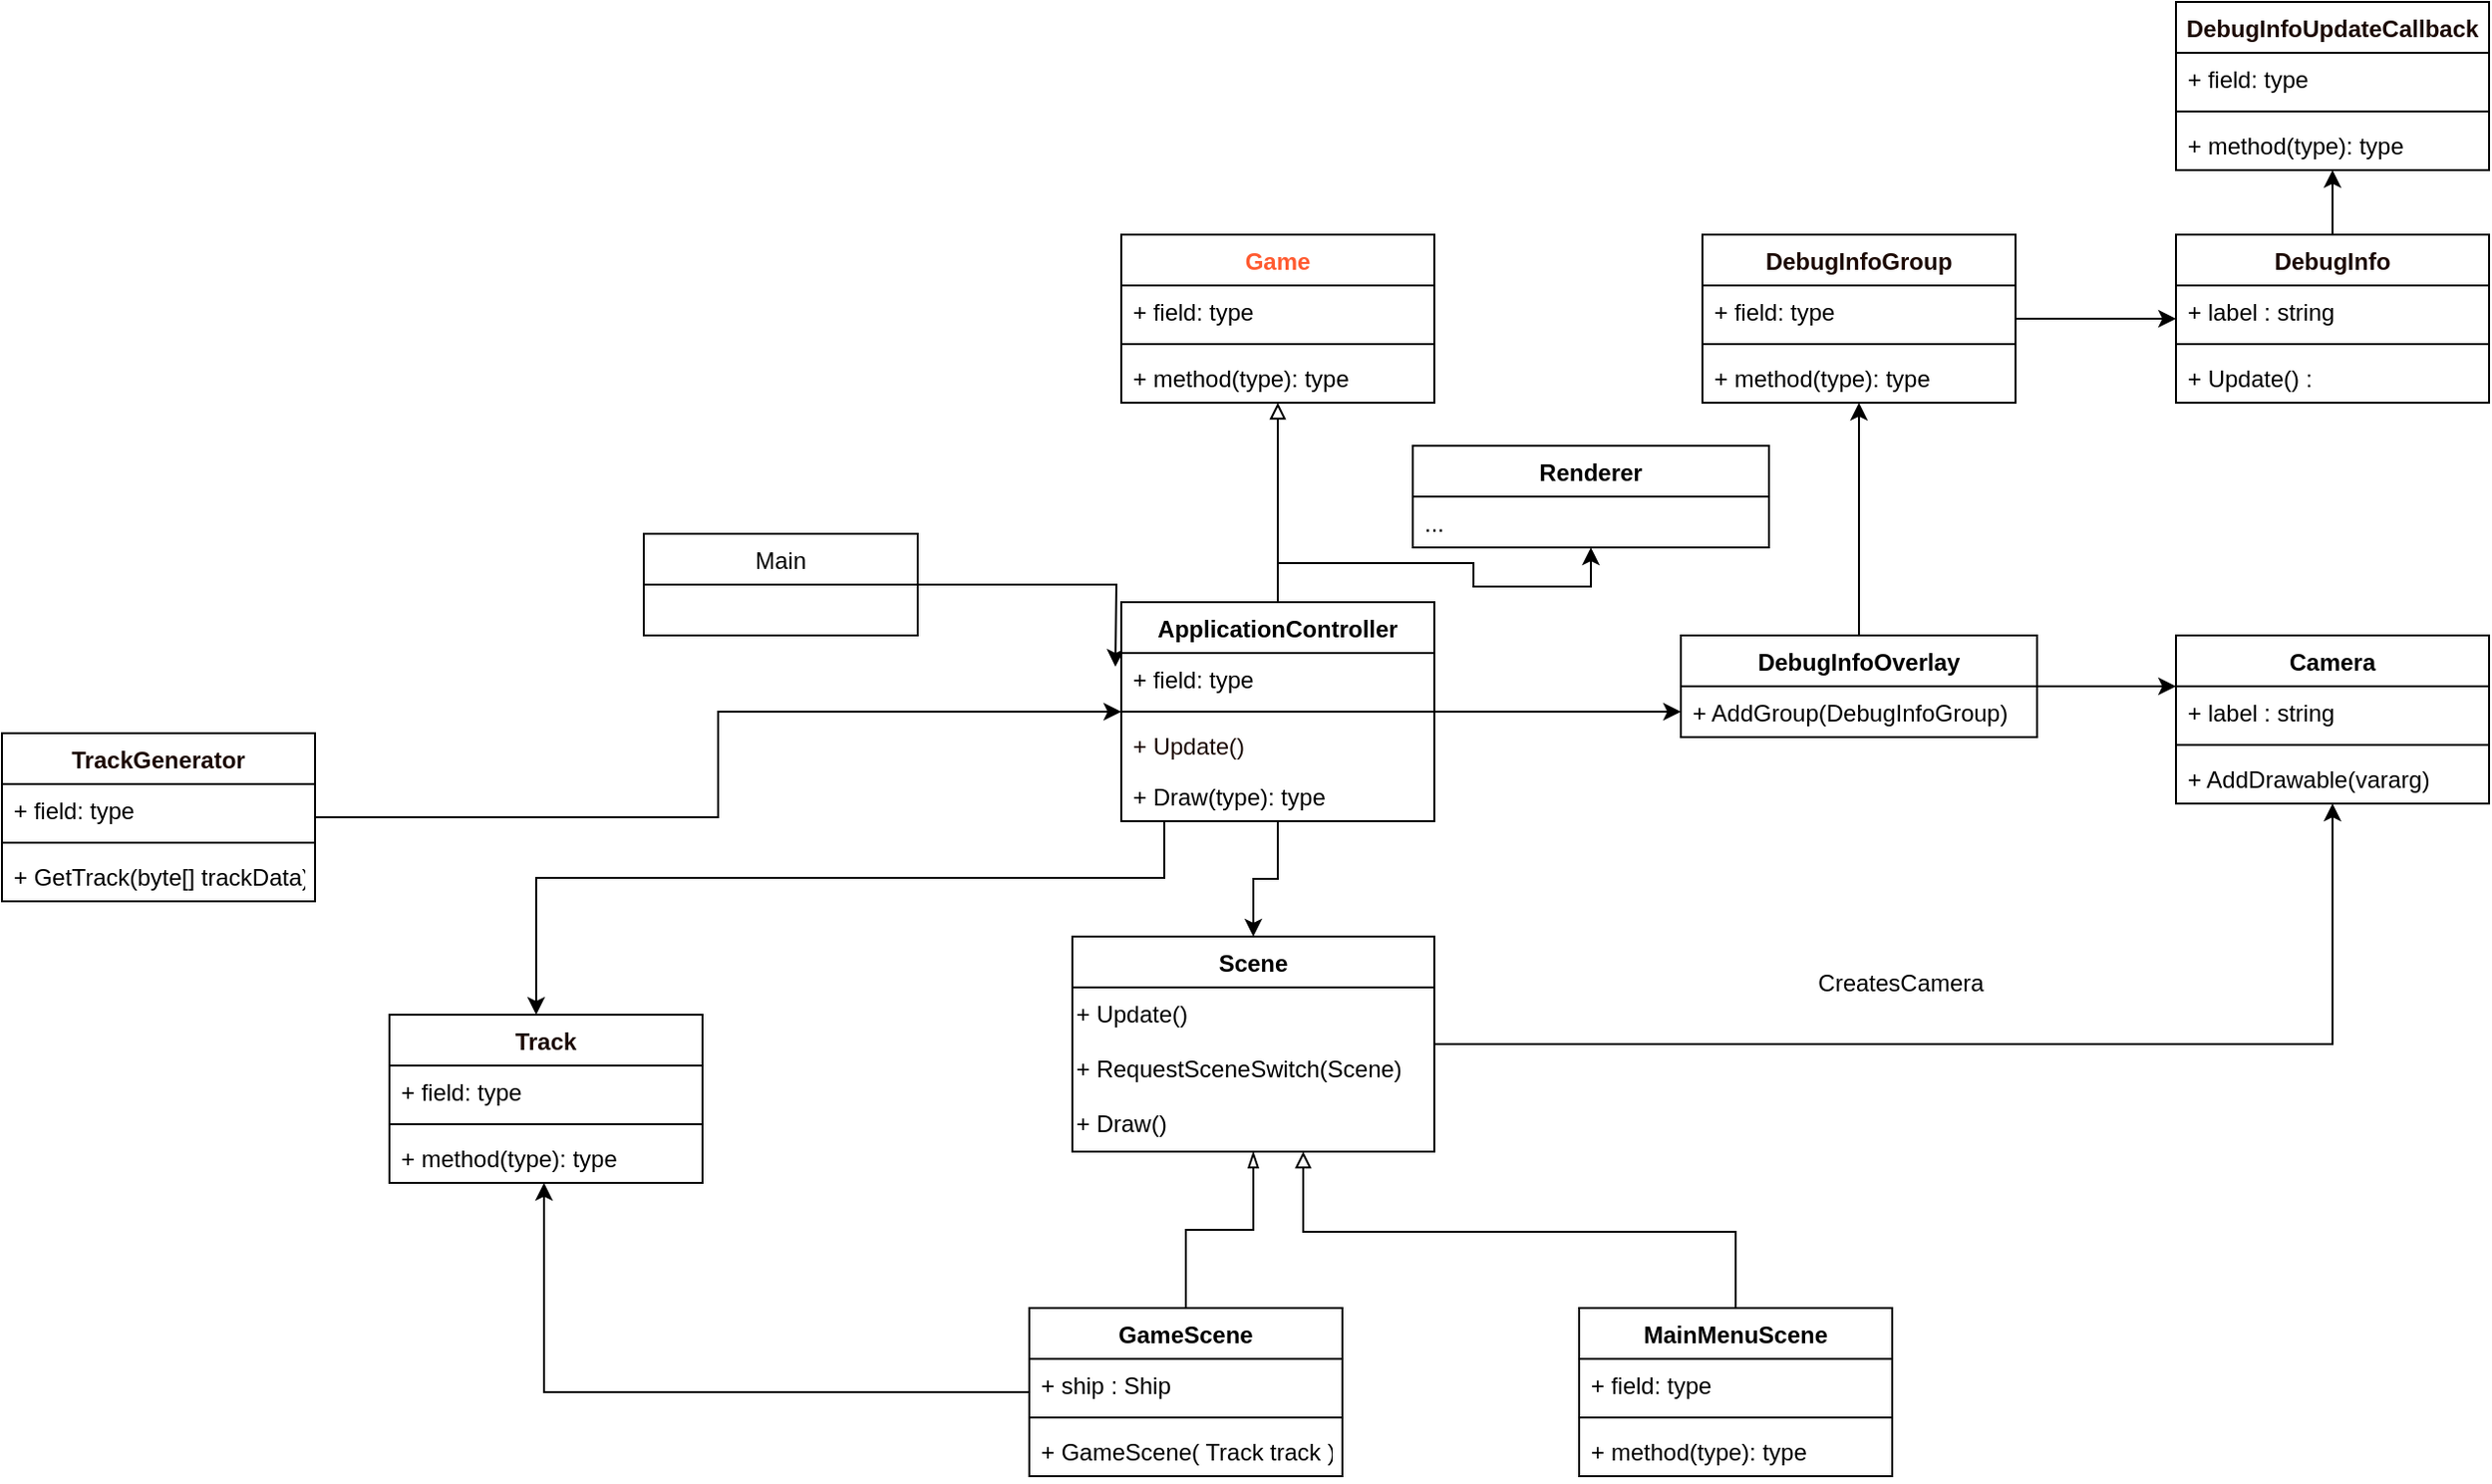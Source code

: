 <mxfile version="12.9.3" type="device"><diagram id="mxiK_QAR-Pll1zWQ23kL" name="Page-1"><mxGraphModel dx="1024" dy="632" grid="0" gridSize="10" guides="1" tooltips="1" connect="1" arrows="1" fold="1" page="1" pageScale="1" pageWidth="5000" pageHeight="5000" math="0" shadow="0"><root><mxCell id="0"/><mxCell id="1" parent="0"/><mxCell id="0sapLvZbMzvc2D1UZpV_-13" style="edgeStyle=orthogonalEdgeStyle;rounded=0;orthogonalLoop=1;jettySize=auto;html=1;" parent="1" source="0sapLvZbMzvc2D1UZpV_-12" edge="1"><mxGeometry relative="1" as="geometry"><mxPoint x="928" y="825" as="targetPoint"/></mxGeometry></mxCell><mxCell id="0sapLvZbMzvc2D1UZpV_-28" style="edgeStyle=orthogonalEdgeStyle;rounded=0;orthogonalLoop=1;jettySize=auto;html=1;endArrow=block;endFill=0;" parent="1" source="0sapLvZbMzvc2D1UZpV_-20" target="0sapLvZbMzvc2D1UZpV_-16" edge="1"><mxGeometry relative="1" as="geometry"/></mxCell><mxCell id="0sapLvZbMzvc2D1UZpV_-38" style="edgeStyle=orthogonalEdgeStyle;rounded=0;orthogonalLoop=1;jettySize=auto;html=1;endArrow=classic;endFill=1;" parent="1" source="0sapLvZbMzvc2D1UZpV_-20" target="0sapLvZbMzvc2D1UZpV_-24" edge="1"><mxGeometry relative="1" as="geometry"/></mxCell><mxCell id="0sapLvZbMzvc2D1UZpV_-33" style="edgeStyle=orthogonalEdgeStyle;rounded=0;orthogonalLoop=1;jettySize=auto;html=1;endArrow=block;endFill=0;" parent="1" source="0sapLvZbMzvc2D1UZpV_-29" target="0sapLvZbMzvc2D1UZpV_-24" edge="1"><mxGeometry relative="1" as="geometry"><mxPoint x="906" y="1002" as="targetPoint"/><Array as="points"><mxPoint x="1024" y="1114"/></Array></mxGeometry></mxCell><mxCell id="0sapLvZbMzvc2D1UZpV_-71" style="edgeStyle=orthogonalEdgeStyle;rounded=0;orthogonalLoop=1;jettySize=auto;html=1;endArrow=blockThin;endFill=0;fontColor=#FF5A30;" parent="1" source="0sapLvZbMzvc2D1UZpV_-34" target="0sapLvZbMzvc2D1UZpV_-24" edge="1"><mxGeometry relative="1" as="geometry"><Array as="points"/></mxGeometry></mxCell><mxCell id="0sapLvZbMzvc2D1UZpV_-72" style="edgeStyle=orthogonalEdgeStyle;rounded=0;orthogonalLoop=1;jettySize=auto;html=1;endArrow=classic;endFill=1;fontColor=#FF5A30;" parent="1" source="0sapLvZbMzvc2D1UZpV_-67" target="0sapLvZbMzvc2D1UZpV_-39" edge="1"><mxGeometry relative="1" as="geometry"><Array as="points"><mxPoint x="1352" y="834"/><mxPoint x="1352" y="834"/></Array></mxGeometry></mxCell><mxCell id="0sapLvZbMzvc2D1UZpV_-79" style="edgeStyle=orthogonalEdgeStyle;rounded=0;orthogonalLoop=1;jettySize=auto;html=1;endArrow=classic;endFill=1;fontColor=#1C0A05;" parent="1" source="0sapLvZbMzvc2D1UZpV_-20" target="0sapLvZbMzvc2D1UZpV_-70" edge="1"><mxGeometry relative="1" as="geometry"/></mxCell><mxCell id="yTdKxNWocLON9din9mry-3" style="edgeStyle=orthogonalEdgeStyle;rounded=0;orthogonalLoop=1;jettySize=auto;html=1;" edge="1" parent="1" source="0sapLvZbMzvc2D1UZpV_-20" target="yTdKxNWocLON9din9mry-1"><mxGeometry relative="1" as="geometry"/></mxCell><mxCell id="0sapLvZbMzvc2D1UZpV_-20" value="ApplicationController" style="swimlane;fontStyle=1;align=center;verticalAlign=top;childLayout=stackLayout;horizontal=1;startSize=26;horizontalStack=0;resizeParent=1;resizeParentMax=0;resizeLast=0;collapsible=1;marginBottom=0;" parent="1" vertex="1"><mxGeometry x="931" y="792" width="160" height="112" as="geometry"/></mxCell><mxCell id="0sapLvZbMzvc2D1UZpV_-21" value="+ field: type" style="text;strokeColor=none;fillColor=none;align=left;verticalAlign=top;spacingLeft=4;spacingRight=4;overflow=hidden;rotatable=0;points=[[0,0.5],[1,0.5]];portConstraint=eastwest;" parent="0sapLvZbMzvc2D1UZpV_-20" vertex="1"><mxGeometry y="26" width="160" height="26" as="geometry"/></mxCell><mxCell id="0sapLvZbMzvc2D1UZpV_-22" value="" style="line;strokeWidth=1;fillColor=none;align=left;verticalAlign=middle;spacingTop=-1;spacingLeft=3;spacingRight=3;rotatable=0;labelPosition=right;points=[];portConstraint=eastwest;" parent="0sapLvZbMzvc2D1UZpV_-20" vertex="1"><mxGeometry y="52" width="160" height="8" as="geometry"/></mxCell><mxCell id="0sapLvZbMzvc2D1UZpV_-117" value="+ Update()" style="text;strokeColor=none;fillColor=none;align=left;verticalAlign=top;spacingLeft=4;spacingRight=4;overflow=hidden;rotatable=0;points=[[0,0.5],[1,0.5]];portConstraint=eastwest;fontColor=#1C0A05;" parent="0sapLvZbMzvc2D1UZpV_-20" vertex="1"><mxGeometry y="60" width="160" height="26" as="geometry"/></mxCell><mxCell id="0sapLvZbMzvc2D1UZpV_-23" value="+ Draw(type): type" style="text;strokeColor=none;fillColor=none;align=left;verticalAlign=top;spacingLeft=4;spacingRight=4;overflow=hidden;rotatable=0;points=[[0,0.5],[1,0.5]];portConstraint=eastwest;" parent="0sapLvZbMzvc2D1UZpV_-20" vertex="1"><mxGeometry y="86" width="160" height="26" as="geometry"/></mxCell><mxCell id="0sapLvZbMzvc2D1UZpV_-126" style="edgeStyle=orthogonalEdgeStyle;rounded=0;orthogonalLoop=1;jettySize=auto;html=1;endArrow=classic;endFill=1;fontColor=#1C0A05;" parent="1" source="0sapLvZbMzvc2D1UZpV_-24" target="0sapLvZbMzvc2D1UZpV_-39" edge="1"><mxGeometry relative="1" as="geometry"/></mxCell><mxCell id="0sapLvZbMzvc2D1UZpV_-24" value="Scene" style="swimlane;fontStyle=1;align=center;verticalAlign=top;childLayout=stackLayout;horizontal=1;startSize=26;horizontalStack=0;resizeParent=1;resizeParentMax=0;resizeLast=0;collapsible=1;marginBottom=0;" parent="1" vertex="1"><mxGeometry x="906" y="963" width="185" height="110" as="geometry"/></mxCell><mxCell id="yTdKxNWocLON9din9mry-10" value="+ Update()" style="text;html=1;" vertex="1" parent="0sapLvZbMzvc2D1UZpV_-24"><mxGeometry y="26" width="185" height="28" as="geometry"/></mxCell><mxCell id="0sapLvZbMzvc2D1UZpV_-54" value="+ RequestSceneSwitch(Scene)" style="text;html=1;" parent="0sapLvZbMzvc2D1UZpV_-24" vertex="1"><mxGeometry y="54" width="185" height="28" as="geometry"/></mxCell><mxCell id="0sapLvZbMzvc2D1UZpV_-130" value="+ Draw()" style="text;html=1;" parent="0sapLvZbMzvc2D1UZpV_-24" vertex="1"><mxGeometry y="82" width="185" height="28" as="geometry"/></mxCell><mxCell id="0sapLvZbMzvc2D1UZpV_-16" value="Game" style="swimlane;fontStyle=1;align=center;verticalAlign=top;childLayout=stackLayout;horizontal=1;startSize=26;horizontalStack=0;resizeParent=1;resizeParentMax=0;resizeLast=0;collapsible=1;marginBottom=0;fontColor=#FF5A30;" parent="1" vertex="1"><mxGeometry x="931" y="604" width="160" height="86" as="geometry"/></mxCell><mxCell id="0sapLvZbMzvc2D1UZpV_-17" value="+ field: type" style="text;strokeColor=none;fillColor=none;align=left;verticalAlign=top;spacingLeft=4;spacingRight=4;overflow=hidden;rotatable=0;points=[[0,0.5],[1,0.5]];portConstraint=eastwest;" parent="0sapLvZbMzvc2D1UZpV_-16" vertex="1"><mxGeometry y="26" width="160" height="26" as="geometry"/></mxCell><mxCell id="0sapLvZbMzvc2D1UZpV_-18" value="" style="line;strokeWidth=1;fillColor=none;align=left;verticalAlign=middle;spacingTop=-1;spacingLeft=3;spacingRight=3;rotatable=0;labelPosition=right;points=[];portConstraint=eastwest;" parent="0sapLvZbMzvc2D1UZpV_-16" vertex="1"><mxGeometry y="52" width="160" height="8" as="geometry"/></mxCell><mxCell id="0sapLvZbMzvc2D1UZpV_-19" value="+ method(type): type" style="text;strokeColor=none;fillColor=none;align=left;verticalAlign=top;spacingLeft=4;spacingRight=4;overflow=hidden;rotatable=0;points=[[0,0.5],[1,0.5]];portConstraint=eastwest;" parent="0sapLvZbMzvc2D1UZpV_-16" vertex="1"><mxGeometry y="60" width="160" height="26" as="geometry"/></mxCell><mxCell id="0sapLvZbMzvc2D1UZpV_-109" style="edgeStyle=orthogonalEdgeStyle;rounded=0;orthogonalLoop=1;jettySize=auto;html=1;endArrow=classic;endFill=1;fontColor=#1C0A05;" parent="1" source="0sapLvZbMzvc2D1UZpV_-34" target="0sapLvZbMzvc2D1UZpV_-105" edge="1"><mxGeometry relative="1" as="geometry"><Array as="points"><mxPoint x="636" y="1196"/></Array></mxGeometry></mxCell><mxCell id="0sapLvZbMzvc2D1UZpV_-80" style="edgeStyle=orthogonalEdgeStyle;rounded=0;orthogonalLoop=1;jettySize=auto;html=1;endArrow=classic;endFill=1;fontColor=#1C0A05;" parent="1" source="0sapLvZbMzvc2D1UZpV_-67" target="0sapLvZbMzvc2D1UZpV_-75" edge="1"><mxGeometry relative="1" as="geometry"/></mxCell><mxCell id="0sapLvZbMzvc2D1UZpV_-114" style="edgeStyle=orthogonalEdgeStyle;rounded=0;orthogonalLoop=1;jettySize=auto;html=1;endArrow=classic;endFill=1;fontColor=#1C0A05;" parent="1" source="0sapLvZbMzvc2D1UZpV_-75" target="0sapLvZbMzvc2D1UZpV_-93" edge="1"><mxGeometry relative="1" as="geometry"/></mxCell><mxCell id="0sapLvZbMzvc2D1UZpV_-75" value="DebugInfoGroup" style="swimlane;fontStyle=1;align=center;verticalAlign=top;childLayout=stackLayout;horizontal=1;startSize=26;horizontalStack=0;resizeParent=1;resizeParentMax=0;resizeLast=0;collapsible=1;marginBottom=0;fontColor=#1C0A05;" parent="1" vertex="1"><mxGeometry x="1228" y="604" width="160" height="86" as="geometry"/></mxCell><mxCell id="0sapLvZbMzvc2D1UZpV_-76" value="+ field: type" style="text;strokeColor=none;fillColor=none;align=left;verticalAlign=top;spacingLeft=4;spacingRight=4;overflow=hidden;rotatable=0;points=[[0,0.5],[1,0.5]];portConstraint=eastwest;" parent="0sapLvZbMzvc2D1UZpV_-75" vertex="1"><mxGeometry y="26" width="160" height="26" as="geometry"/></mxCell><mxCell id="0sapLvZbMzvc2D1UZpV_-77" value="" style="line;strokeWidth=1;fillColor=none;align=left;verticalAlign=middle;spacingTop=-1;spacingLeft=3;spacingRight=3;rotatable=0;labelPosition=right;points=[];portConstraint=eastwest;" parent="0sapLvZbMzvc2D1UZpV_-75" vertex="1"><mxGeometry y="52" width="160" height="8" as="geometry"/></mxCell><mxCell id="0sapLvZbMzvc2D1UZpV_-78" value="+ method(type): type" style="text;strokeColor=none;fillColor=none;align=left;verticalAlign=top;spacingLeft=4;spacingRight=4;overflow=hidden;rotatable=0;points=[[0,0.5],[1,0.5]];portConstraint=eastwest;" parent="0sapLvZbMzvc2D1UZpV_-75" vertex="1"><mxGeometry y="60" width="160" height="26" as="geometry"/></mxCell><mxCell id="0sapLvZbMzvc2D1UZpV_-110" style="edgeStyle=orthogonalEdgeStyle;rounded=0;orthogonalLoop=1;jettySize=auto;html=1;endArrow=classic;endFill=1;fontColor=#1C0A05;" parent="1" source="0sapLvZbMzvc2D1UZpV_-23" target="0sapLvZbMzvc2D1UZpV_-105" edge="1"><mxGeometry relative="1" as="geometry"><Array as="points"><mxPoint x="953" y="933"/><mxPoint x="632" y="933"/></Array></mxGeometry></mxCell><mxCell id="0sapLvZbMzvc2D1UZpV_-81" value="DebugInfoUpdateCallback" style="swimlane;fontStyle=1;align=center;verticalAlign=top;childLayout=stackLayout;horizontal=1;startSize=26;horizontalStack=0;resizeParent=1;resizeParentMax=0;resizeLast=0;collapsible=1;marginBottom=0;fontColor=#1C0A05;" parent="1" vertex="1"><mxGeometry x="1470" y="485" width="160" height="86" as="geometry"/></mxCell><mxCell id="0sapLvZbMzvc2D1UZpV_-82" value="+ field: type" style="text;strokeColor=none;fillColor=none;align=left;verticalAlign=top;spacingLeft=4;spacingRight=4;overflow=hidden;rotatable=0;points=[[0,0.5],[1,0.5]];portConstraint=eastwest;" parent="0sapLvZbMzvc2D1UZpV_-81" vertex="1"><mxGeometry y="26" width="160" height="26" as="geometry"/></mxCell><mxCell id="0sapLvZbMzvc2D1UZpV_-83" value="" style="line;strokeWidth=1;fillColor=none;align=left;verticalAlign=middle;spacingTop=-1;spacingLeft=3;spacingRight=3;rotatable=0;labelPosition=right;points=[];portConstraint=eastwest;" parent="0sapLvZbMzvc2D1UZpV_-81" vertex="1"><mxGeometry y="52" width="160" height="8" as="geometry"/></mxCell><mxCell id="0sapLvZbMzvc2D1UZpV_-84" value="+ method(type): type" style="text;strokeColor=none;fillColor=none;align=left;verticalAlign=top;spacingLeft=4;spacingRight=4;overflow=hidden;rotatable=0;points=[[0,0.5],[1,0.5]];portConstraint=eastwest;" parent="0sapLvZbMzvc2D1UZpV_-81" vertex="1"><mxGeometry y="60" width="160" height="26" as="geometry"/></mxCell><mxCell id="0sapLvZbMzvc2D1UZpV_-34" value="GameScene" style="swimlane;fontStyle=1;align=center;verticalAlign=top;childLayout=stackLayout;horizontal=1;startSize=26;horizontalStack=0;resizeParent=1;resizeParentMax=0;resizeLast=0;collapsible=1;marginBottom=0;" parent="1" vertex="1"><mxGeometry x="884" y="1153" width="160" height="86" as="geometry"/></mxCell><mxCell id="0sapLvZbMzvc2D1UZpV_-35" value="+ ship : Ship" style="text;strokeColor=none;fillColor=none;align=left;verticalAlign=top;spacingLeft=4;spacingRight=4;overflow=hidden;rotatable=0;points=[[0,0.5],[1,0.5]];portConstraint=eastwest;" parent="0sapLvZbMzvc2D1UZpV_-34" vertex="1"><mxGeometry y="26" width="160" height="26" as="geometry"/></mxCell><mxCell id="0sapLvZbMzvc2D1UZpV_-36" value="" style="line;strokeWidth=1;fillColor=none;align=left;verticalAlign=middle;spacingTop=-1;spacingLeft=3;spacingRight=3;rotatable=0;labelPosition=right;points=[];portConstraint=eastwest;" parent="0sapLvZbMzvc2D1UZpV_-34" vertex="1"><mxGeometry y="52" width="160" height="8" as="geometry"/></mxCell><mxCell id="0sapLvZbMzvc2D1UZpV_-37" value="+ GameScene( Track track ) " style="text;strokeColor=none;fillColor=none;align=left;verticalAlign=top;spacingLeft=4;spacingRight=4;overflow=hidden;rotatable=0;points=[[0,0.5],[1,0.5]];portConstraint=eastwest;" parent="0sapLvZbMzvc2D1UZpV_-34" vertex="1"><mxGeometry y="60" width="160" height="26" as="geometry"/></mxCell><mxCell id="0sapLvZbMzvc2D1UZpV_-29" value="MainMenuScene" style="swimlane;fontStyle=1;align=center;verticalAlign=top;childLayout=stackLayout;horizontal=1;startSize=26;horizontalStack=0;resizeParent=1;resizeParentMax=0;resizeLast=0;collapsible=1;marginBottom=0;" parent="1" vertex="1"><mxGeometry x="1165" y="1153" width="160" height="86" as="geometry"/></mxCell><mxCell id="0sapLvZbMzvc2D1UZpV_-30" value="+ field: type" style="text;strokeColor=none;fillColor=none;align=left;verticalAlign=top;spacingLeft=4;spacingRight=4;overflow=hidden;rotatable=0;points=[[0,0.5],[1,0.5]];portConstraint=eastwest;" parent="0sapLvZbMzvc2D1UZpV_-29" vertex="1"><mxGeometry y="26" width="160" height="26" as="geometry"/></mxCell><mxCell id="0sapLvZbMzvc2D1UZpV_-31" value="" style="line;strokeWidth=1;fillColor=none;align=left;verticalAlign=middle;spacingTop=-1;spacingLeft=3;spacingRight=3;rotatable=0;labelPosition=right;points=[];portConstraint=eastwest;" parent="0sapLvZbMzvc2D1UZpV_-29" vertex="1"><mxGeometry y="52" width="160" height="8" as="geometry"/></mxCell><mxCell id="0sapLvZbMzvc2D1UZpV_-32" value="+ method(type): type" style="text;strokeColor=none;fillColor=none;align=left;verticalAlign=top;spacingLeft=4;spacingRight=4;overflow=hidden;rotatable=0;points=[[0,0.5],[1,0.5]];portConstraint=eastwest;" parent="0sapLvZbMzvc2D1UZpV_-29" vertex="1"><mxGeometry y="60" width="160" height="26" as="geometry"/></mxCell><mxCell id="0sapLvZbMzvc2D1UZpV_-116" style="edgeStyle=orthogonalEdgeStyle;rounded=0;orthogonalLoop=1;jettySize=auto;html=1;endArrow=classic;endFill=1;fontColor=#1C0A05;" parent="1" source="0sapLvZbMzvc2D1UZpV_-93" target="0sapLvZbMzvc2D1UZpV_-81" edge="1"><mxGeometry relative="1" as="geometry"/></mxCell><mxCell id="0sapLvZbMzvc2D1UZpV_-93" value="DebugInfo" style="swimlane;fontStyle=1;align=center;verticalAlign=top;childLayout=stackLayout;horizontal=1;startSize=26;horizontalStack=0;resizeParent=1;resizeParentMax=0;resizeLast=0;collapsible=1;marginBottom=0;fontColor=#1C0A05;" parent="1" vertex="1"><mxGeometry x="1470" y="604" width="160" height="86" as="geometry"/></mxCell><mxCell id="0sapLvZbMzvc2D1UZpV_-94" value="+ label : string" style="text;strokeColor=none;fillColor=none;align=left;verticalAlign=top;spacingLeft=4;spacingRight=4;overflow=hidden;rotatable=0;points=[[0,0.5],[1,0.5]];portConstraint=eastwest;" parent="0sapLvZbMzvc2D1UZpV_-93" vertex="1"><mxGeometry y="26" width="160" height="26" as="geometry"/></mxCell><mxCell id="0sapLvZbMzvc2D1UZpV_-95" value="" style="line;strokeWidth=1;fillColor=none;align=left;verticalAlign=middle;spacingTop=-1;spacingLeft=3;spacingRight=3;rotatable=0;labelPosition=right;points=[];portConstraint=eastwest;" parent="0sapLvZbMzvc2D1UZpV_-93" vertex="1"><mxGeometry y="52" width="160" height="8" as="geometry"/></mxCell><mxCell id="0sapLvZbMzvc2D1UZpV_-96" value="+ Update() : " style="text;strokeColor=none;fillColor=none;align=left;verticalAlign=top;spacingLeft=4;spacingRight=4;overflow=hidden;rotatable=0;points=[[0,0.5],[1,0.5]];portConstraint=eastwest;" parent="0sapLvZbMzvc2D1UZpV_-93" vertex="1"><mxGeometry y="60" width="160" height="26" as="geometry"/></mxCell><mxCell id="0sapLvZbMzvc2D1UZpV_-39" value="Camera" style="swimlane;fontStyle=1;align=center;verticalAlign=top;childLayout=stackLayout;horizontal=1;startSize=26;horizontalStack=0;resizeParent=1;resizeParentMax=0;resizeLast=0;collapsible=1;marginBottom=0;" parent="1" vertex="1"><mxGeometry x="1470" y="809" width="160" height="86" as="geometry"/></mxCell><mxCell id="0sapLvZbMzvc2D1UZpV_-40" value="+ label : string" style="text;strokeColor=none;fillColor=none;align=left;verticalAlign=top;spacingLeft=4;spacingRight=4;overflow=hidden;rotatable=0;points=[[0,0.5],[1,0.5]];portConstraint=eastwest;" parent="0sapLvZbMzvc2D1UZpV_-39" vertex="1"><mxGeometry y="26" width="160" height="26" as="geometry"/></mxCell><mxCell id="0sapLvZbMzvc2D1UZpV_-41" value="" style="line;strokeWidth=1;fillColor=none;align=left;verticalAlign=middle;spacingTop=-1;spacingLeft=3;spacingRight=3;rotatable=0;labelPosition=right;points=[];portConstraint=eastwest;" parent="0sapLvZbMzvc2D1UZpV_-39" vertex="1"><mxGeometry y="52" width="160" height="8" as="geometry"/></mxCell><mxCell id="0sapLvZbMzvc2D1UZpV_-42" value="+ AddDrawable(vararg)" style="text;strokeColor=none;fillColor=none;align=left;verticalAlign=top;spacingLeft=4;spacingRight=4;overflow=hidden;rotatable=0;points=[[0,0.5],[1,0.5]];portConstraint=eastwest;" parent="0sapLvZbMzvc2D1UZpV_-39" vertex="1"><mxGeometry y="60" width="160" height="26" as="geometry"/></mxCell><mxCell id="0sapLvZbMzvc2D1UZpV_-105" value="Track" style="swimlane;fontStyle=1;align=center;verticalAlign=top;childLayout=stackLayout;horizontal=1;startSize=26;horizontalStack=0;resizeParent=1;resizeParentMax=0;resizeLast=0;collapsible=1;marginBottom=0;fontColor=#1C0A05;" parent="1" vertex="1"><mxGeometry x="557" y="1003" width="160" height="86" as="geometry"/></mxCell><mxCell id="0sapLvZbMzvc2D1UZpV_-106" value="+ field: type" style="text;strokeColor=none;fillColor=none;align=left;verticalAlign=top;spacingLeft=4;spacingRight=4;overflow=hidden;rotatable=0;points=[[0,0.5],[1,0.5]];portConstraint=eastwest;" parent="0sapLvZbMzvc2D1UZpV_-105" vertex="1"><mxGeometry y="26" width="160" height="26" as="geometry"/></mxCell><mxCell id="0sapLvZbMzvc2D1UZpV_-107" value="" style="line;strokeWidth=1;fillColor=none;align=left;verticalAlign=middle;spacingTop=-1;spacingLeft=3;spacingRight=3;rotatable=0;labelPosition=right;points=[];portConstraint=eastwest;" parent="0sapLvZbMzvc2D1UZpV_-105" vertex="1"><mxGeometry y="52" width="160" height="8" as="geometry"/></mxCell><mxCell id="0sapLvZbMzvc2D1UZpV_-108" value="+ method(type): type" style="text;strokeColor=none;fillColor=none;align=left;verticalAlign=top;spacingLeft=4;spacingRight=4;overflow=hidden;rotatable=0;points=[[0,0.5],[1,0.5]];portConstraint=eastwest;" parent="0sapLvZbMzvc2D1UZpV_-105" vertex="1"><mxGeometry y="60" width="160" height="26" as="geometry"/></mxCell><mxCell id="0sapLvZbMzvc2D1UZpV_-67" value="DebugInfoOverlay" style="swimlane;fontStyle=1;align=center;verticalAlign=top;childLayout=stackLayout;horizontal=1;startSize=26;horizontalStack=0;resizeParent=1;resizeParentMax=0;resizeLast=0;collapsible=1;marginBottom=0;" parent="1" vertex="1"><mxGeometry x="1217" y="809" width="182" height="52" as="geometry"/></mxCell><mxCell id="0sapLvZbMzvc2D1UZpV_-70" value="+ AddGroup(DebugInfoGroup)" style="text;strokeColor=none;fillColor=none;align=left;verticalAlign=top;spacingLeft=4;spacingRight=4;overflow=hidden;rotatable=0;points=[[0,0.5],[1,0.5]];portConstraint=eastwest;" parent="0sapLvZbMzvc2D1UZpV_-67" vertex="1"><mxGeometry y="26" width="182" height="26" as="geometry"/></mxCell><mxCell id="0sapLvZbMzvc2D1UZpV_-132" style="edgeStyle=orthogonalEdgeStyle;rounded=0;orthogonalLoop=1;jettySize=auto;html=1;endArrow=classic;endFill=1;fontColor=#1C0A05;" parent="1" source="0sapLvZbMzvc2D1UZpV_-122" target="0sapLvZbMzvc2D1UZpV_-20" edge="1"><mxGeometry relative="1" as="geometry"><mxPoint x="911" y="891" as="targetPoint"/></mxGeometry></mxCell><mxCell id="0sapLvZbMzvc2D1UZpV_-122" value="TrackGenerator" style="swimlane;fontStyle=1;align=center;verticalAlign=top;childLayout=stackLayout;horizontal=1;startSize=26;horizontalStack=0;resizeParent=1;resizeParentMax=0;resizeLast=0;collapsible=1;marginBottom=0;fontColor=#1C0A05;" parent="1" vertex="1"><mxGeometry x="359" y="859" width="160" height="86" as="geometry"/></mxCell><mxCell id="0sapLvZbMzvc2D1UZpV_-123" value="+ field: type" style="text;strokeColor=none;fillColor=none;align=left;verticalAlign=top;spacingLeft=4;spacingRight=4;overflow=hidden;rotatable=0;points=[[0,0.5],[1,0.5]];portConstraint=eastwest;" parent="0sapLvZbMzvc2D1UZpV_-122" vertex="1"><mxGeometry y="26" width="160" height="26" as="geometry"/></mxCell><mxCell id="0sapLvZbMzvc2D1UZpV_-124" value="" style="line;strokeWidth=1;fillColor=none;align=left;verticalAlign=middle;spacingTop=-1;spacingLeft=3;spacingRight=3;rotatable=0;labelPosition=right;points=[];portConstraint=eastwest;" parent="0sapLvZbMzvc2D1UZpV_-122" vertex="1"><mxGeometry y="52" width="160" height="8" as="geometry"/></mxCell><mxCell id="0sapLvZbMzvc2D1UZpV_-125" value="+ GetTrack(byte[] trackData)" style="text;strokeColor=none;fillColor=none;align=left;verticalAlign=top;spacingLeft=4;spacingRight=4;overflow=hidden;rotatable=0;points=[[0,0.5],[1,0.5]];portConstraint=eastwest;" parent="0sapLvZbMzvc2D1UZpV_-122" vertex="1"><mxGeometry y="60" width="160" height="26" as="geometry"/></mxCell><mxCell id="0sapLvZbMzvc2D1UZpV_-12" value="Main" style="swimlane;fontStyle=0;childLayout=stackLayout;horizontal=1;startSize=26;fillColor=none;horizontalStack=0;resizeParent=1;resizeParentMax=0;resizeLast=0;collapsible=1;marginBottom=0;" parent="1" vertex="1"><mxGeometry x="687" y="757" width="140" height="52" as="geometry"/></mxCell><mxCell id="yTdKxNWocLON9din9mry-1" value="Renderer" style="swimlane;fontStyle=1;align=center;verticalAlign=top;childLayout=stackLayout;horizontal=1;startSize=26;horizontalStack=0;resizeParent=1;resizeParentMax=0;resizeLast=0;collapsible=1;marginBottom=0;" vertex="1" parent="1"><mxGeometry x="1080" y="712" width="182" height="52" as="geometry"/></mxCell><mxCell id="yTdKxNWocLON9din9mry-2" value="..." style="text;strokeColor=none;fillColor=none;align=left;verticalAlign=top;spacingLeft=4;spacingRight=4;overflow=hidden;rotatable=0;points=[[0,0.5],[1,0.5]];portConstraint=eastwest;" vertex="1" parent="yTdKxNWocLON9din9mry-1"><mxGeometry y="26" width="182" height="26" as="geometry"/></mxCell><mxCell id="yTdKxNWocLON9din9mry-9" value="CreatesCamera" style="text;html=1;align=center;verticalAlign=middle;resizable=0;points=[];autosize=1;" vertex="1" parent="1"><mxGeometry x="1281" y="978" width="95" height="18" as="geometry"/></mxCell></root></mxGraphModel></diagram></mxfile>